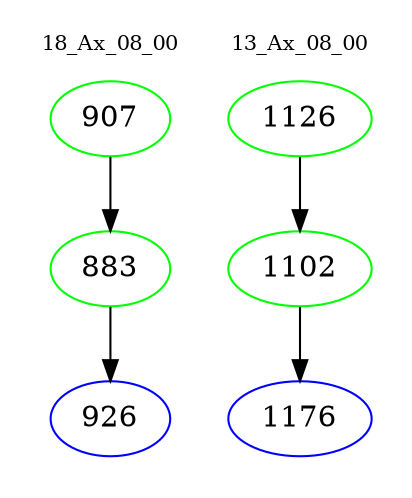 digraph{
subgraph cluster_0 {
color = white
label = "18_Ax_08_00";
fontsize=10;
T0_907 [label="907", color="green"]
T0_907 -> T0_883 [color="black"]
T0_883 [label="883", color="green"]
T0_883 -> T0_926 [color="black"]
T0_926 [label="926", color="blue"]
}
subgraph cluster_1 {
color = white
label = "13_Ax_08_00";
fontsize=10;
T1_1126 [label="1126", color="green"]
T1_1126 -> T1_1102 [color="black"]
T1_1102 [label="1102", color="green"]
T1_1102 -> T1_1176 [color="black"]
T1_1176 [label="1176", color="blue"]
}
}
